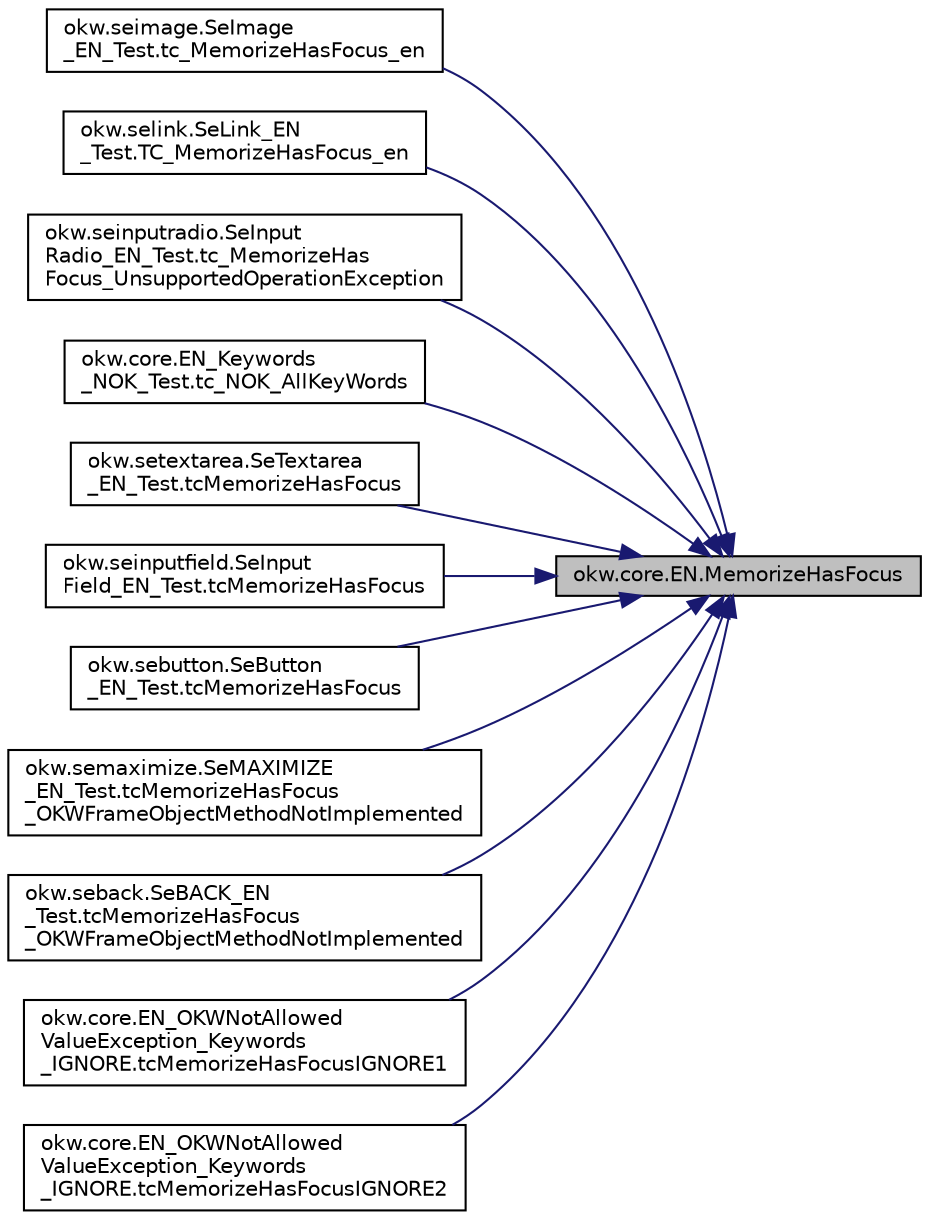 digraph "okw.core.EN.MemorizeHasFocus"
{
 // INTERACTIVE_SVG=YES
 // LATEX_PDF_SIZE
  edge [fontname="Helvetica",fontsize="10",labelfontname="Helvetica",labelfontsize="10"];
  node [fontname="Helvetica",fontsize="10",shape=record];
  rankdir="RL";
  Node1 [label="okw.core.EN.MemorizeHasFocus",height=0.2,width=0.4,color="black", fillcolor="grey75", style="filled", fontcolor="black",tooltip="Keine Beschreibung zu \"MemorizeHasFocus\" verfügbar."];
  Node1 -> Node2 [dir="back",color="midnightblue",fontsize="10",style="solid",fontname="Helvetica"];
  Node2 [label="okw.seimage.SeImage\l_EN_Test.tc_MemorizeHasFocus_en",height=0.2,width=0.4,color="black", fillcolor="white", style="filled",URL="$classokw_1_1seimage_1_1_se_image___e_n___test.html#a3df85e9fc46b5fb4f904da511758c871",tooltip="Prüft die Methode MemorizeHasFocus."];
  Node1 -> Node3 [dir="back",color="midnightblue",fontsize="10",style="solid",fontname="Helvetica"];
  Node3 [label="okw.selink.SeLink_EN\l_Test.TC_MemorizeHasFocus_en",height=0.2,width=0.4,color="black", fillcolor="white", style="filled",URL="$classokw_1_1selink_1_1_se_link___e_n___test.html#afff5d14294f3997021f193f262674238",tooltip="Prüft die Methode SeLink.MemorizeFocus."];
  Node1 -> Node4 [dir="back",color="midnightblue",fontsize="10",style="solid",fontname="Helvetica"];
  Node4 [label="okw.seinputradio.SeInput\lRadio_EN_Test.tc_MemorizeHas\lFocus_UnsupportedOperationException",height=0.2,width=0.4,color="black", fillcolor="white", style="filled",URL="$classokw_1_1seinputradio_1_1_se_input_radio___e_n___test.html#a60dcffa24a33cf0c786abb6775ef7fdd",tooltip="Test des Schlüsselwortes MemorizeHasFocus für den GUI-Adapter SeInputRadio."];
  Node1 -> Node5 [dir="back",color="midnightblue",fontsize="10",style="solid",fontname="Helvetica"];
  Node5 [label="okw.core.EN_Keywords\l_NOK_Test.tc_NOK_AllKeyWords",height=0.2,width=0.4,color="black", fillcolor="white", style="filled",URL="$classokw_1_1core_1_1_e_n___keywords___n_o_k___test.html#a81a960a2341dfb0e27da7871291c84dc",tooltip="Prüft methoden aufruf für einen einfachen Click."];
  Node1 -> Node6 [dir="back",color="midnightblue",fontsize="10",style="solid",fontname="Helvetica"];
  Node6 [label="okw.setextarea.SeTextarea\l_EN_Test.tcMemorizeHasFocus",height=0.2,width=0.4,color="black", fillcolor="white", style="filled",URL="$classokw_1_1setextarea_1_1_se_textarea___e_n___test.html#a2d76c8650a89ee6b1cac6ff87b915efe",tooltip="Teste das Schlüsselwort MemorizeHasFocus( FN, MemKey ) eines SeInputText Prüfen."];
  Node1 -> Node7 [dir="back",color="midnightblue",fontsize="10",style="solid",fontname="Helvetica"];
  Node7 [label="okw.seinputfield.SeInput\lField_EN_Test.tcMemorizeHasFocus",height=0.2,width=0.4,color="black", fillcolor="white", style="filled",URL="$classokw_1_1seinputfield_1_1_se_input_field___e_n___test.html#ad72a5cb9064b7d40523eb1f15105eb13",tooltip="Teste das Schlüsselwort MemorizeHasFocus( FN, MemKey ) eines SeInputText Prüfen."];
  Node1 -> Node8 [dir="back",color="midnightblue",fontsize="10",style="solid",fontname="Helvetica"];
  Node8 [label="okw.sebutton.SeButton\l_EN_Test.tcMemorizeHasFocus",height=0.2,width=0.4,color="black", fillcolor="white", style="filled",URL="$classokw_1_1sebutton_1_1_se_button___e_n___test.html#ad8ed5051b9d8cb242605889dc7889175",tooltip="Test des Schlüsselwortes MemorizeHasFocus für den GUI-Adapter SeButton."];
  Node1 -> Node9 [dir="back",color="midnightblue",fontsize="10",style="solid",fontname="Helvetica"];
  Node9 [label="okw.semaximize.SeMAXIMIZE\l_EN_Test.tcMemorizeHasFocus\l_OKWFrameObjectMethodNotImplemented",height=0.2,width=0.4,color="black", fillcolor="white", style="filled",URL="$classokw_1_1semaximize_1_1_se_m_a_x_i_m_i_z_e___e_n___test.html#a6df245010b6c9b17f9536e4df2c9daa7",tooltip="Teste das Schlüsselwort MemorizeHasFocus( FN, MemKey ) eines SeMAXIMIZE Prüfen."];
  Node1 -> Node10 [dir="back",color="midnightblue",fontsize="10",style="solid",fontname="Helvetica"];
  Node10 [label="okw.seback.SeBACK_EN\l_Test.tcMemorizeHasFocus\l_OKWFrameObjectMethodNotImplemented",height=0.2,width=0.4,color="black", fillcolor="white", style="filled",URL="$classokw_1_1seback_1_1_se_b_a_c_k___e_n___test.html#a459b7bbda32a94fda18e8a4f08e79cb1",tooltip="Teste das Schlüsselwort MemorizeHasFocus( FN, MemKey ) eines SeBACK Prüfen."];
  Node1 -> Node11 [dir="back",color="midnightblue",fontsize="10",style="solid",fontname="Helvetica"];
  Node11 [label="okw.core.EN_OKWNotAllowed\lValueException_Keywords\l_IGNORE.tcMemorizeHasFocusIGNORE1",height=0.2,width=0.4,color="black", fillcolor="white", style="filled",URL="$classokw_1_1core_1_1_e_n___o_k_w_not_allowed_value_exception___keywords___i_g_n_o_r_e.html#a6fcd85be4c936ba7dd6b1a18d3ff92e0",tooltip="Prüft ob \"${IGNORE} \" die Ausnahme okw.exceptions.OKWNotAllowedValueException auslöst."];
  Node1 -> Node12 [dir="back",color="midnightblue",fontsize="10",style="solid",fontname="Helvetica"];
  Node12 [label="okw.core.EN_OKWNotAllowed\lValueException_Keywords\l_IGNORE.tcMemorizeHasFocusIGNORE2",height=0.2,width=0.4,color="black", fillcolor="white", style="filled",URL="$classokw_1_1core_1_1_e_n___o_k_w_not_allowed_value_exception___keywords___i_g_n_o_r_e.html#a3af95e4551c9e10443801f6c34cc72ff",tooltip="Prüft ob \"\"${IGNORE}${TCN}\" die Ausnahme okw.exceptions.OKWNotAllowedValueException auslöst."];
}
